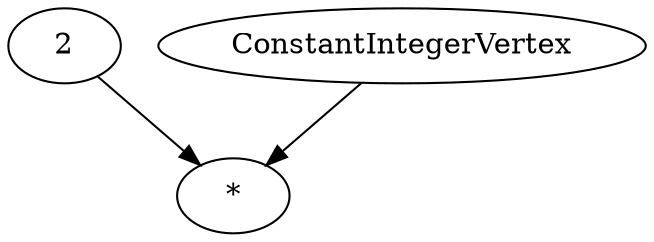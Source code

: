 digraph BayesianNetwork {
<91> -> <92>
<90> -> <92>
91[label="2"]
90[label="ConstantIntegerVertex"]
92[label="*"]
}